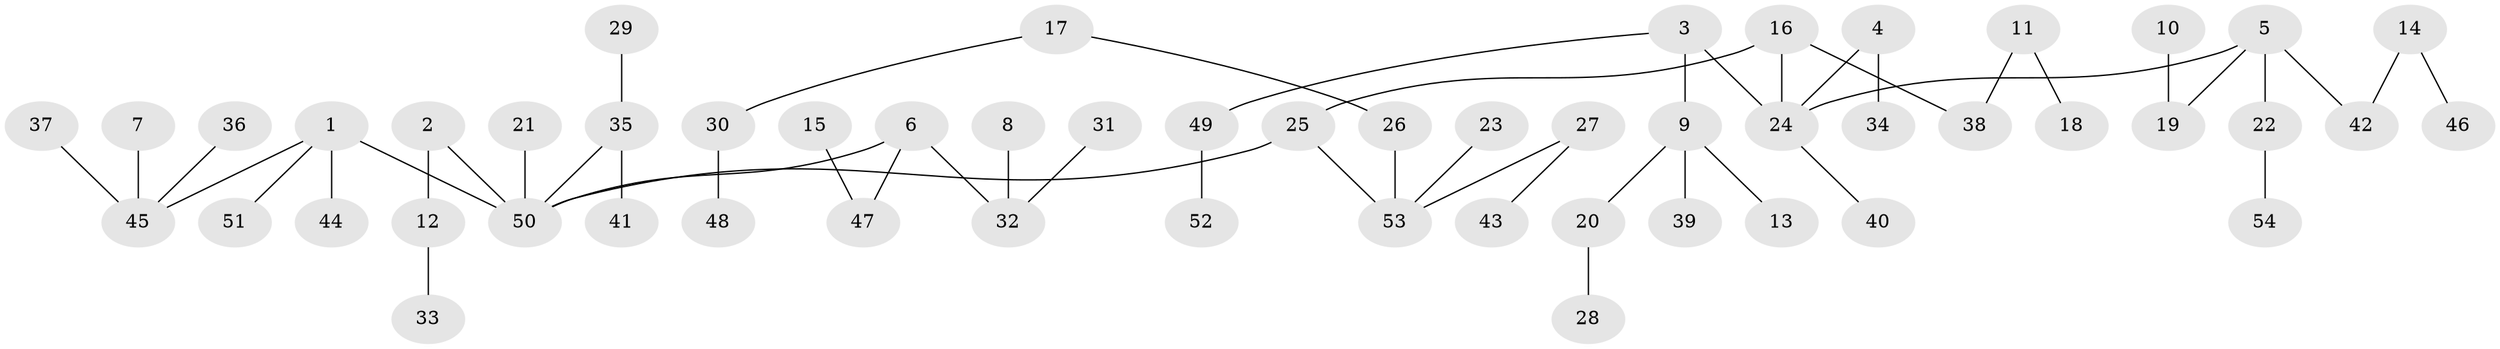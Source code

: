 // original degree distribution, {4: 0.06481481481481481, 8: 0.009259259259259259, 2: 0.2777777777777778, 7: 0.009259259259259259, 3: 0.12962962962962962, 6: 0.018518518518518517, 1: 0.48148148148148145, 5: 0.009259259259259259}
// Generated by graph-tools (version 1.1) at 2025/02/03/09/25 03:02:17]
// undirected, 54 vertices, 53 edges
graph export_dot {
graph [start="1"]
  node [color=gray90,style=filled];
  1;
  2;
  3;
  4;
  5;
  6;
  7;
  8;
  9;
  10;
  11;
  12;
  13;
  14;
  15;
  16;
  17;
  18;
  19;
  20;
  21;
  22;
  23;
  24;
  25;
  26;
  27;
  28;
  29;
  30;
  31;
  32;
  33;
  34;
  35;
  36;
  37;
  38;
  39;
  40;
  41;
  42;
  43;
  44;
  45;
  46;
  47;
  48;
  49;
  50;
  51;
  52;
  53;
  54;
  1 -- 44 [weight=1.0];
  1 -- 45 [weight=1.0];
  1 -- 50 [weight=1.0];
  1 -- 51 [weight=1.0];
  2 -- 12 [weight=1.0];
  2 -- 50 [weight=1.0];
  3 -- 9 [weight=1.0];
  3 -- 24 [weight=1.0];
  3 -- 49 [weight=1.0];
  4 -- 24 [weight=1.0];
  4 -- 34 [weight=1.0];
  5 -- 19 [weight=1.0];
  5 -- 22 [weight=1.0];
  5 -- 24 [weight=1.0];
  5 -- 42 [weight=1.0];
  6 -- 32 [weight=1.0];
  6 -- 47 [weight=1.0];
  6 -- 50 [weight=1.0];
  7 -- 45 [weight=1.0];
  8 -- 32 [weight=1.0];
  9 -- 13 [weight=1.0];
  9 -- 20 [weight=1.0];
  9 -- 39 [weight=1.0];
  10 -- 19 [weight=1.0];
  11 -- 18 [weight=1.0];
  11 -- 38 [weight=1.0];
  12 -- 33 [weight=1.0];
  14 -- 42 [weight=1.0];
  14 -- 46 [weight=1.0];
  15 -- 47 [weight=1.0];
  16 -- 24 [weight=1.0];
  16 -- 25 [weight=1.0];
  16 -- 38 [weight=1.0];
  17 -- 26 [weight=1.0];
  17 -- 30 [weight=1.0];
  20 -- 28 [weight=1.0];
  21 -- 50 [weight=1.0];
  22 -- 54 [weight=1.0];
  23 -- 53 [weight=1.0];
  24 -- 40 [weight=1.0];
  25 -- 50 [weight=1.0];
  25 -- 53 [weight=1.0];
  26 -- 53 [weight=1.0];
  27 -- 43 [weight=1.0];
  27 -- 53 [weight=1.0];
  29 -- 35 [weight=1.0];
  30 -- 48 [weight=1.0];
  31 -- 32 [weight=1.0];
  35 -- 41 [weight=1.0];
  35 -- 50 [weight=1.0];
  36 -- 45 [weight=1.0];
  37 -- 45 [weight=1.0];
  49 -- 52 [weight=1.0];
}
